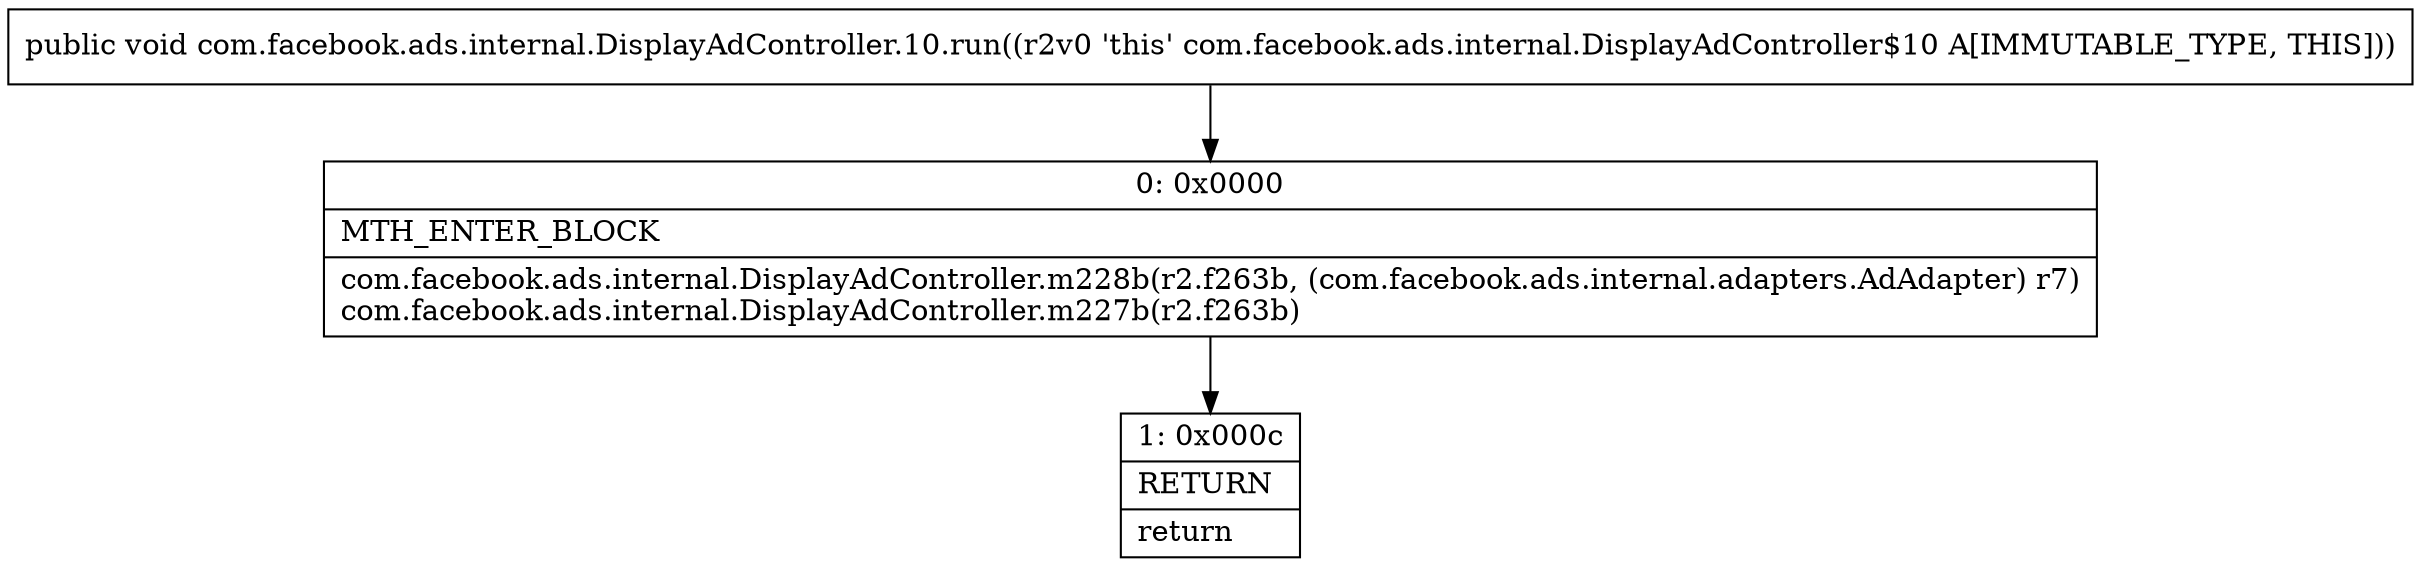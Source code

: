 digraph "CFG forcom.facebook.ads.internal.DisplayAdController.10.run()V" {
Node_0 [shape=record,label="{0\:\ 0x0000|MTH_ENTER_BLOCK\l|com.facebook.ads.internal.DisplayAdController.m228b(r2.f263b, (com.facebook.ads.internal.adapters.AdAdapter) r7)\lcom.facebook.ads.internal.DisplayAdController.m227b(r2.f263b)\l}"];
Node_1 [shape=record,label="{1\:\ 0x000c|RETURN\l|return\l}"];
MethodNode[shape=record,label="{public void com.facebook.ads.internal.DisplayAdController.10.run((r2v0 'this' com.facebook.ads.internal.DisplayAdController$10 A[IMMUTABLE_TYPE, THIS])) }"];
MethodNode -> Node_0;
Node_0 -> Node_1;
}

